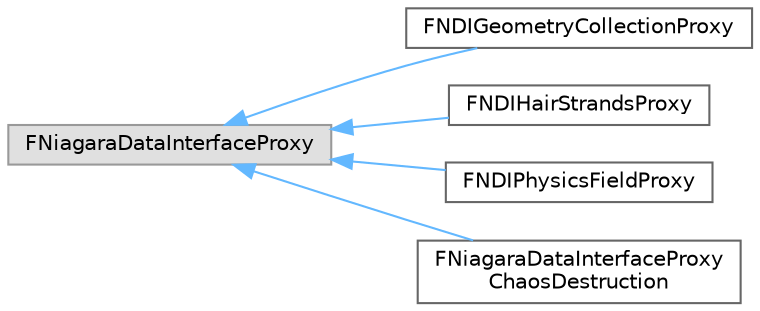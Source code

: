 digraph "Graphical Class Hierarchy"
{
 // INTERACTIVE_SVG=YES
 // LATEX_PDF_SIZE
  bgcolor="transparent";
  edge [fontname=Helvetica,fontsize=10,labelfontname=Helvetica,labelfontsize=10];
  node [fontname=Helvetica,fontsize=10,shape=box,height=0.2,width=0.4];
  rankdir="LR";
  Node0 [id="Node000000",label="FNiagaraDataInterfaceProxy",height=0.2,width=0.4,color="grey60", fillcolor="#E0E0E0", style="filled",tooltip=" "];
  Node0 -> Node1 [id="edge4476_Node000000_Node000001",dir="back",color="steelblue1",style="solid",tooltip=" "];
  Node1 [id="Node000001",label="FNDIGeometryCollectionProxy",height=0.2,width=0.4,color="grey40", fillcolor="white", style="filled",URL="$d8/de6/structFNDIGeometryCollectionProxy.html",tooltip="Proxy to send data to gpu."];
  Node0 -> Node2 [id="edge4477_Node000000_Node000002",dir="back",color="steelblue1",style="solid",tooltip=" "];
  Node2 [id="Node000002",label="FNDIHairStrandsProxy",height=0.2,width=0.4,color="grey40", fillcolor="white", style="filled",URL="$d1/dd5/structFNDIHairStrandsProxy.html",tooltip="Data Interface for the strand base."];
  Node0 -> Node3 [id="edge4478_Node000000_Node000003",dir="back",color="steelblue1",style="solid",tooltip=" "];
  Node3 [id="Node000003",label="FNDIPhysicsFieldProxy",height=0.2,width=0.4,color="grey40", fillcolor="white", style="filled",URL="$dd/da7/structFNDIPhysicsFieldProxy.html",tooltip="Data Interface for the strand base."];
  Node0 -> Node4 [id="edge4479_Node000000_Node000004",dir="back",color="steelblue1",style="solid",tooltip=" "];
  Node4 [id="Node000004",label="FNiagaraDataInterfaceProxy\lChaosDestruction",height=0.2,width=0.4,color="grey40", fillcolor="white", style="filled",URL="$dc/d89/structFNiagaraDataInterfaceProxyChaosDestruction.html",tooltip="Data Interface allowing sampling of Chaos Destruction data."];
}
